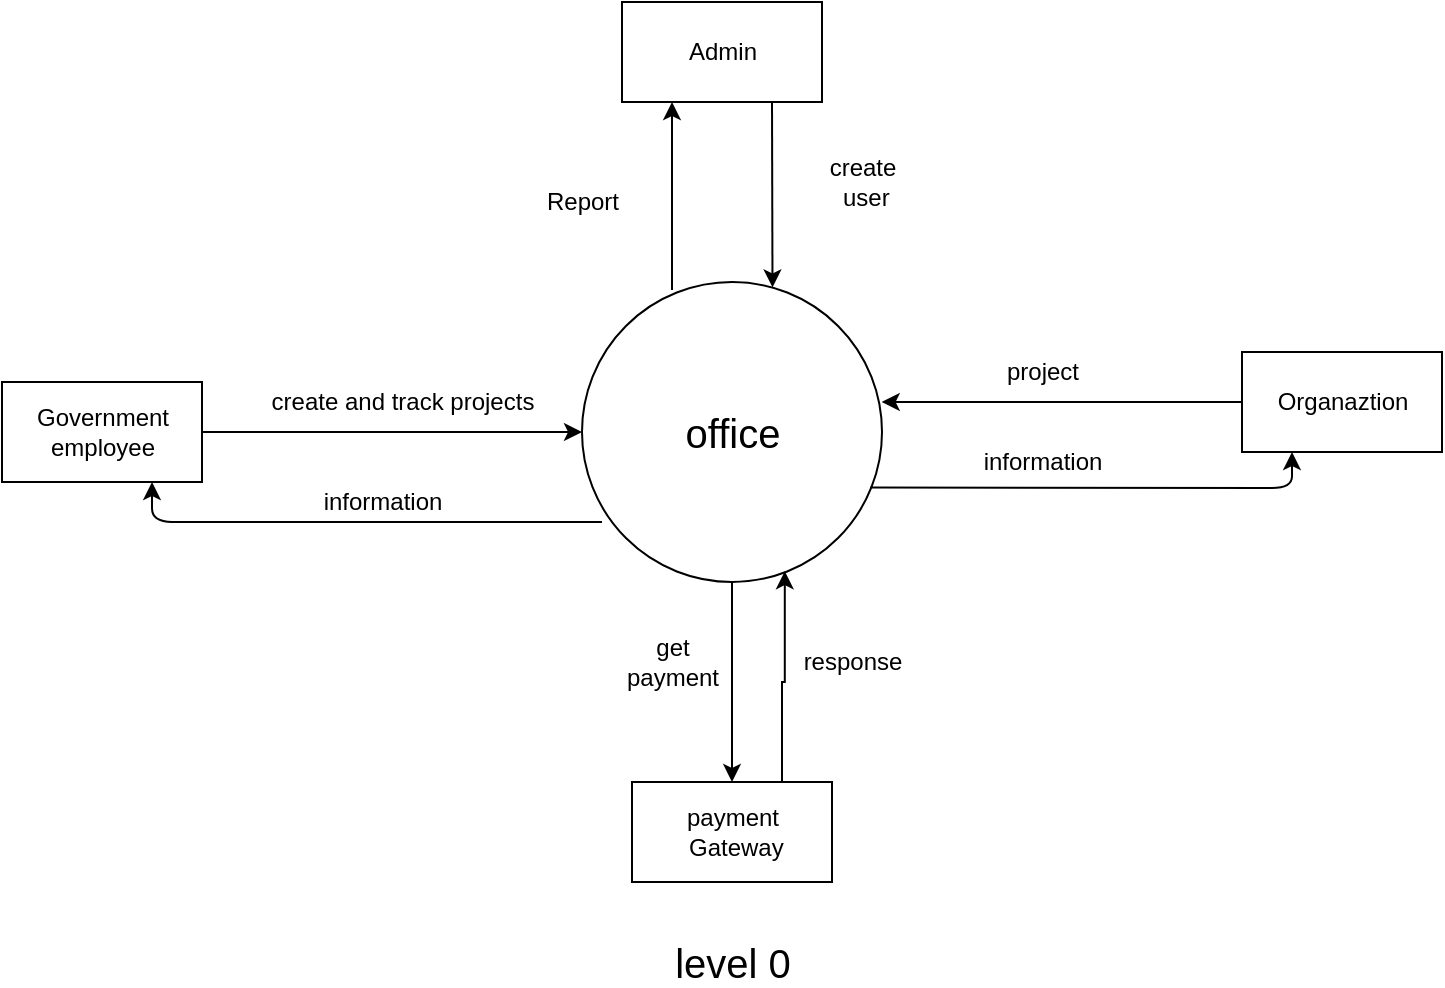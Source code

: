 <mxfile version="13.6.9" type="device"><diagram id="HV7zUrK7DYhuABBwLlnI" name="Page-1"><mxGraphModel dx="1172" dy="589" grid="1" gridSize="10" guides="1" tooltips="1" connect="1" arrows="1" fold="1" page="1" pageScale="1" pageWidth="850" pageHeight="1100" math="0" shadow="0"><root><mxCell id="0"/><mxCell id="1" parent="0"/><mxCell id="t1iHJpDomQX5FsQ4zhU9-3" value="" style="edgeStyle=orthogonalEdgeStyle;rounded=0;orthogonalLoop=1;jettySize=auto;html=1;" edge="1" parent="1" source="NtpuhwHVEMnTMEVILRPR-4" target="t1iHJpDomQX5FsQ4zhU9-1"><mxGeometry relative="1" as="geometry"/></mxCell><mxCell id="NtpuhwHVEMnTMEVILRPR-4" value="&lt;font style=&quot;font-size: 20px&quot;&gt;office&lt;/font&gt;" style="shape=ellipse;html=1;dashed=0;whitespace=wrap;perimeter=ellipsePerimeter;" parent="1" vertex="1"><mxGeometry x="320" y="150" width="150" height="150" as="geometry"/></mxCell><mxCell id="NtpuhwHVEMnTMEVILRPR-5" value="&lt;font style=&quot;font-size: 20px&quot;&gt;level 0&lt;/font&gt;" style="text;html=1;align=center;verticalAlign=middle;resizable=0;points=[];autosize=1;" parent="1" vertex="1"><mxGeometry x="360" y="480" width="70" height="20" as="geometry"/></mxCell><mxCell id="NtpuhwHVEMnTMEVILRPR-6" value="Admin" style="html=1;dashed=0;whitespace=wrap;" parent="1" vertex="1"><mxGeometry x="340" y="10" width="100" height="50" as="geometry"/></mxCell><mxCell id="NtpuhwHVEMnTMEVILRPR-7" value="Organaztion" style="html=1;dashed=0;whitespace=wrap;" parent="1" vertex="1"><mxGeometry x="650" y="185" width="100" height="50" as="geometry"/></mxCell><mxCell id="NtpuhwHVEMnTMEVILRPR-9" value="" style="endArrow=classic;html=1;exitX=0.75;exitY=1;exitDx=0;exitDy=0;entryX=0.635;entryY=0.018;entryDx=0;entryDy=0;entryPerimeter=0;" parent="1" source="NtpuhwHVEMnTMEVILRPR-6" target="NtpuhwHVEMnTMEVILRPR-4" edge="1"><mxGeometry width="50" height="50" relative="1" as="geometry"><mxPoint x="280" y="260" as="sourcePoint"/><mxPoint x="417" y="150" as="targetPoint"/></mxGeometry></mxCell><mxCell id="NtpuhwHVEMnTMEVILRPR-10" value="" style="endArrow=classic;html=1;exitX=1;exitY=0.5;exitDx=0;exitDy=0;entryX=0;entryY=0.5;entryDx=0;entryDy=0;" parent="1" source="NtpuhwHVEMnTMEVILRPR-30" target="NtpuhwHVEMnTMEVILRPR-4" edge="1"><mxGeometry width="50" height="50" relative="1" as="geometry"><mxPoint x="210" y="345" as="sourcePoint"/><mxPoint x="330" y="210" as="targetPoint"/></mxGeometry></mxCell><mxCell id="NtpuhwHVEMnTMEVILRPR-11" value="" style="endArrow=classic;html=1;exitX=0;exitY=0.5;exitDx=0;exitDy=0;entryX=0.999;entryY=0.4;entryDx=0;entryDy=0;entryPerimeter=0;" parent="1" source="NtpuhwHVEMnTMEVILRPR-7" target="NtpuhwHVEMnTMEVILRPR-4" edge="1"><mxGeometry width="50" height="50" relative="1" as="geometry"><mxPoint x="280" y="260" as="sourcePoint"/><mxPoint x="481" y="205" as="targetPoint"/><Array as="points"/></mxGeometry></mxCell><mxCell id="NtpuhwHVEMnTMEVILRPR-14" value="project" style="text;html=1;align=center;verticalAlign=middle;resizable=0;points=[];autosize=1;" parent="1" vertex="1"><mxGeometry x="525" y="185" width="50" height="20" as="geometry"/></mxCell><mxCell id="NtpuhwHVEMnTMEVILRPR-17" value="" style="endArrow=classic;html=1;entryX=0.25;entryY=1;entryDx=0;entryDy=0;" parent="1" target="NtpuhwHVEMnTMEVILRPR-6" edge="1"><mxGeometry width="50" height="50" relative="1" as="geometry"><mxPoint x="365" y="154" as="sourcePoint"/><mxPoint x="330" y="330" as="targetPoint"/><Array as="points"/></mxGeometry></mxCell><mxCell id="NtpuhwHVEMnTMEVILRPR-18" value="Report" style="text;html=1;align=center;verticalAlign=middle;resizable=0;points=[];autosize=1;" parent="1" vertex="1"><mxGeometry x="295" y="100" width="50" height="20" as="geometry"/></mxCell><mxCell id="NtpuhwHVEMnTMEVILRPR-20" value="create&lt;br&gt;&amp;nbsp;user" style="text;html=1;align=center;verticalAlign=middle;resizable=0;points=[];autosize=1;" parent="1" vertex="1"><mxGeometry x="435" y="85" width="50" height="30" as="geometry"/></mxCell><mxCell id="NtpuhwHVEMnTMEVILRPR-26" value="" style="endArrow=classic;html=1;exitX=0.96;exitY=0.685;exitDx=0;exitDy=0;exitPerimeter=0;entryX=0.25;entryY=1;entryDx=0;entryDy=0;" parent="1" source="NtpuhwHVEMnTMEVILRPR-4" target="NtpuhwHVEMnTMEVILRPR-7" edge="1"><mxGeometry width="50" height="50" relative="1" as="geometry"><mxPoint x="280" y="380" as="sourcePoint"/><mxPoint x="680" y="250" as="targetPoint"/><Array as="points"><mxPoint x="675" y="253"/></Array></mxGeometry></mxCell><mxCell id="NtpuhwHVEMnTMEVILRPR-28" value="information" style="text;html=1;align=center;verticalAlign=middle;resizable=0;points=[];autosize=1;" parent="1" vertex="1"><mxGeometry x="510" y="230" width="80" height="20" as="geometry"/></mxCell><mxCell id="NtpuhwHVEMnTMEVILRPR-30" value="Government &lt;br&gt;employee" style="html=1;dashed=0;whitespace=wrap;" parent="1" vertex="1"><mxGeometry x="30" y="200" width="100" height="50" as="geometry"/></mxCell><mxCell id="NtpuhwHVEMnTMEVILRPR-31" value="create and track projects" style="text;html=1;align=center;verticalAlign=middle;resizable=0;points=[];autosize=1;" parent="1" vertex="1"><mxGeometry x="150" y="200" width="160" height="20" as="geometry"/></mxCell><mxCell id="NtpuhwHVEMnTMEVILRPR-32" value="" style="endArrow=classic;html=1;entryX=0.75;entryY=1;entryDx=0;entryDy=0;" parent="1" target="NtpuhwHVEMnTMEVILRPR-30" edge="1"><mxGeometry width="50" height="50" relative="1" as="geometry"><mxPoint x="330" y="270" as="sourcePoint"/><mxPoint x="330" y="330" as="targetPoint"/><Array as="points"><mxPoint x="105" y="270"/></Array></mxGeometry></mxCell><mxCell id="NtpuhwHVEMnTMEVILRPR-33" value="information" style="text;html=1;align=center;verticalAlign=middle;resizable=0;points=[];autosize=1;" parent="1" vertex="1"><mxGeometry x="180" y="250" width="80" height="20" as="geometry"/></mxCell><mxCell id="t1iHJpDomQX5FsQ4zhU9-2" style="edgeStyle=orthogonalEdgeStyle;rounded=0;orthogonalLoop=1;jettySize=auto;html=1;exitX=0.75;exitY=0;exitDx=0;exitDy=0;entryX=0.676;entryY=0.964;entryDx=0;entryDy=0;entryPerimeter=0;" edge="1" parent="1" source="t1iHJpDomQX5FsQ4zhU9-1" target="NtpuhwHVEMnTMEVILRPR-4"><mxGeometry relative="1" as="geometry"/></mxCell><mxCell id="t1iHJpDomQX5FsQ4zhU9-1" value="payment&lt;br&gt;&amp;nbsp;Gateway" style="html=1;dashed=0;whitespace=wrap;" vertex="1" parent="1"><mxGeometry x="345" y="400" width="100" height="50" as="geometry"/></mxCell><mxCell id="t1iHJpDomQX5FsQ4zhU9-4" value="get &lt;br&gt;payment" style="text;html=1;align=center;verticalAlign=middle;resizable=0;points=[];autosize=1;" vertex="1" parent="1"><mxGeometry x="330" y="325" width="70" height="30" as="geometry"/></mxCell><mxCell id="t1iHJpDomQX5FsQ4zhU9-5" value="response" style="text;html=1;align=center;verticalAlign=middle;resizable=0;points=[];autosize=1;" vertex="1" parent="1"><mxGeometry x="420" y="330" width="70" height="20" as="geometry"/></mxCell></root></mxGraphModel></diagram></mxfile>